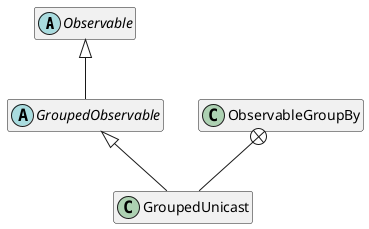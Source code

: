 @startuml
hide members
abstract class Observable
abstract class GroupedObservable
class GroupedUnicast
class ObservableGroupBy
ObservableGroupBy +-- GroupedUnicast
Observable <|-- GroupedObservable
GroupedObservable <|-- GroupedUnicast
@enduml